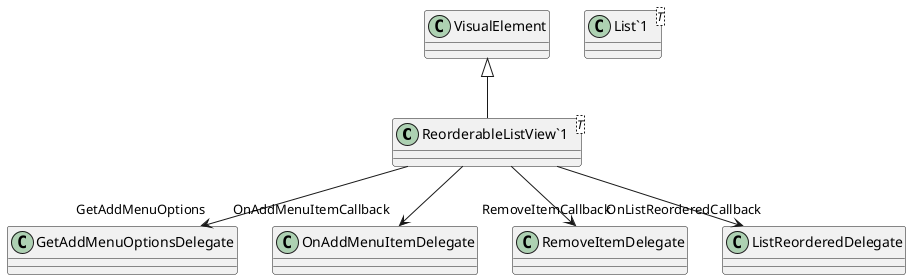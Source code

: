 @startuml
class "ReorderableListView`1"<T> {
}
class "List`1"<T> {
}
VisualElement <|-- "ReorderableListView`1"
"ReorderableListView`1" --> "GetAddMenuOptions" GetAddMenuOptionsDelegate
"ReorderableListView`1" --> "OnAddMenuItemCallback" OnAddMenuItemDelegate
"ReorderableListView`1" --> "RemoveItemCallback" RemoveItemDelegate
"ReorderableListView`1" --> "OnListReorderedCallback" ListReorderedDelegate
@enduml
